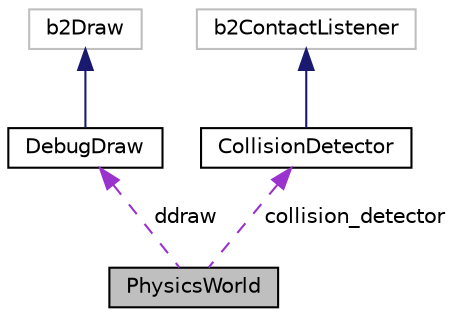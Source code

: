 digraph "PhysicsWorld"
{
 // LATEX_PDF_SIZE
  edge [fontname="Helvetica",fontsize="10",labelfontname="Helvetica",labelfontsize="10"];
  node [fontname="Helvetica",fontsize="10",shape=record];
  Node1 [label="PhysicsWorld",height=0.2,width=0.4,color="black", fillcolor="grey75", style="filled", fontcolor="black",tooltip=" "];
  Node2 -> Node1 [dir="back",color="darkorchid3",fontsize="10",style="dashed",label=" ddraw" ,fontname="Helvetica"];
  Node2 [label="DebugDraw",height=0.2,width=0.4,color="black", fillcolor="white", style="filled",URL="$classDebugDraw.html",tooltip=" "];
  Node3 -> Node2 [dir="back",color="midnightblue",fontsize="10",style="solid",fontname="Helvetica"];
  Node3 [label="b2Draw",height=0.2,width=0.4,color="grey75", fillcolor="white", style="filled",tooltip=" "];
  Node4 -> Node1 [dir="back",color="darkorchid3",fontsize="10",style="dashed",label=" collision_detector" ,fontname="Helvetica"];
  Node4 [label="CollisionDetector",height=0.2,width=0.4,color="black", fillcolor="white", style="filled",URL="$classCollisionDetector.html",tooltip=" "];
  Node5 -> Node4 [dir="back",color="midnightblue",fontsize="10",style="solid",fontname="Helvetica"];
  Node5 [label="b2ContactListener",height=0.2,width=0.4,color="grey75", fillcolor="white", style="filled",tooltip=" "];
}
